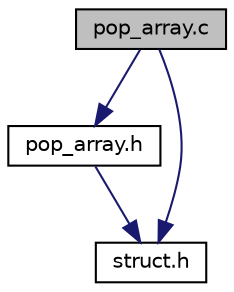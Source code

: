digraph "pop_array.c"
{
 // LATEX_PDF_SIZE
  edge [fontname="Helvetica",fontsize="10",labelfontname="Helvetica",labelfontsize="10"];
  node [fontname="Helvetica",fontsize="10",shape=record];
  Node1 [label="pop_array.c",height=0.2,width=0.4,color="black", fillcolor="grey75", style="filled", fontcolor="black",tooltip="Funzione che elimina pedina in cima di una torre."];
  Node1 -> Node2 [color="midnightblue",fontsize="10",style="solid",fontname="Helvetica"];
  Node2 [label="pop_array.h",height=0.2,width=0.4,color="black", fillcolor="white", style="filled",URL="$pop__array_8h.html",tooltip="Libreria per eliminare pedina in cima di una torre."];
  Node2 -> Node3 [color="midnightblue",fontsize="10",style="solid",fontname="Helvetica"];
  Node3 [label="struct.h",height=0.2,width=0.4,color="black", fillcolor="white", style="filled",URL="$struct_8h.html",tooltip="Struct delle pedine."];
  Node1 -> Node3 [color="midnightblue",fontsize="10",style="solid",fontname="Helvetica"];
}

